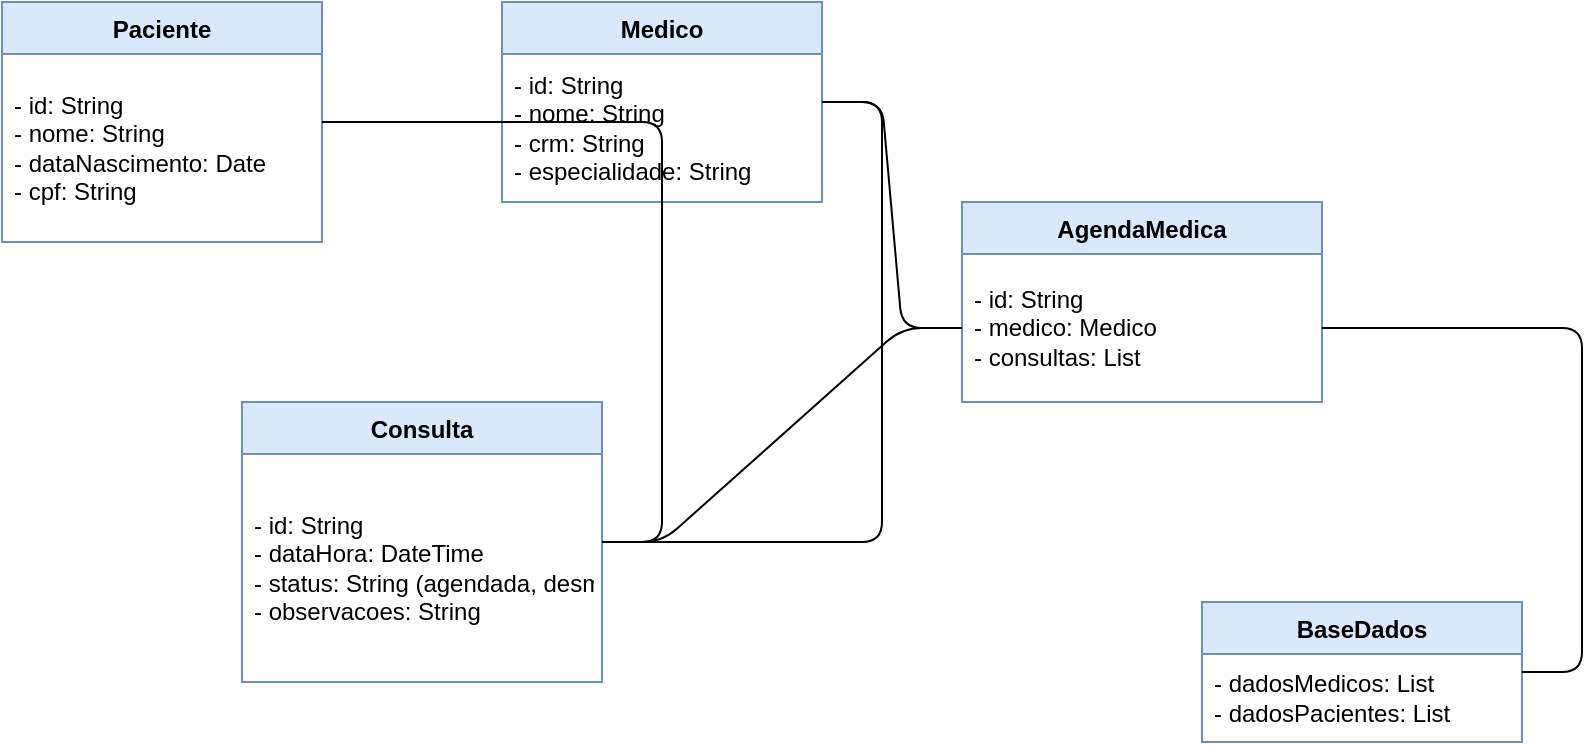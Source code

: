<mxfile version="26.0.9">
  <diagram name="Diagrama de Classes" id="navB35VzRw9iRm46CVdp">
    <mxGraphModel dx="938" dy="640" grid="1" gridSize="10" guides="1" tooltips="1" connect="1" arrows="1" fold="1" page="1" pageScale="1" pageWidth="827" pageHeight="1169" math="0" shadow="0">
      <root>
        <mxCell id="0" />
        <mxCell id="1" parent="0" />
        <mxCell id="DeJTB9jmPwMNKGj4REmm-1" value="Paciente" style="swimlane;fontStyle=1;align=center;verticalAlign=top;childLayout=stackLayout;horizontal=1;startSize=26;fillColor=#dae8fc;strokeColor=#6c8ebf;" vertex="1" parent="1">
          <mxGeometry x="100" y="100" width="160" height="120" as="geometry" />
        </mxCell>
        <mxCell id="DeJTB9jmPwMNKGj4REmm-2" value="- id: String&lt;br&gt;- nome: String&lt;br&gt;- dataNascimento: Date&lt;br&gt;- cpf: String" style="text;html=1;align=left;verticalAlign=middle;spacingLeft=4;spacingRight=4;overflow=hidden;rotatable=0;points=[[0,0.5],[1,0.5]];portConstraint=eastwest;" vertex="1" parent="DeJTB9jmPwMNKGj4REmm-1">
          <mxGeometry y="26" width="160" height="94" as="geometry" />
        </mxCell>
        <mxCell id="DeJTB9jmPwMNKGj4REmm-3" value="Medico" style="swimlane;fontStyle=1;align=center;verticalAlign=top;childLayout=stackLayout;horizontal=1;startSize=26;fillColor=#dae8fc;strokeColor=#6c8ebf;" vertex="1" parent="1">
          <mxGeometry x="350" y="100" width="160" height="100" as="geometry" />
        </mxCell>
        <mxCell id="DeJTB9jmPwMNKGj4REmm-4" value="- id: String&lt;br&gt;- nome: String&lt;br&gt;- crm: String&lt;br&gt;- especialidade: String" style="text;html=1;align=left;verticalAlign=middle;spacingLeft=4;spacingRight=4;overflow=hidden;rotatable=0;points=[[0,0.5],[1,0.5]];portConstraint=eastwest;" vertex="1" parent="DeJTB9jmPwMNKGj4REmm-3">
          <mxGeometry y="26" width="160" height="74" as="geometry" />
        </mxCell>
        <mxCell id="DeJTB9jmPwMNKGj4REmm-5" value="Consulta" style="swimlane;fontStyle=1;align=center;verticalAlign=top;childLayout=stackLayout;horizontal=1;startSize=26;fillColor=#dae8fc;strokeColor=#6c8ebf;" vertex="1" parent="1">
          <mxGeometry x="220" y="300" width="180" height="140" as="geometry" />
        </mxCell>
        <mxCell id="DeJTB9jmPwMNKGj4REmm-6" value="- id: String&lt;br&gt;- dataHora: DateTime&lt;br&gt;- status: String (agendada, desmarcada, reagendada)&lt;br&gt;- observacoes: String" style="text;html=1;align=left;verticalAlign=middle;spacingLeft=4;spacingRight=4;overflow=hidden;rotatable=0;points=[[0,0.5],[1,0.5]];portConstraint=eastwest;" vertex="1" parent="DeJTB9jmPwMNKGj4REmm-5">
          <mxGeometry y="26" width="180" height="114" as="geometry" />
        </mxCell>
        <mxCell id="DeJTB9jmPwMNKGj4REmm-7" value="AgendaMedica" style="swimlane;fontStyle=1;align=center;verticalAlign=top;childLayout=stackLayout;horizontal=1;startSize=26;fillColor=#dae8fc;strokeColor=#6c8ebf;" vertex="1" parent="1">
          <mxGeometry x="580" y="200" width="180" height="100" as="geometry" />
        </mxCell>
        <mxCell id="DeJTB9jmPwMNKGj4REmm-8" value="- id: String&lt;br&gt;- medico: Medico&lt;br&gt;- consultas: List&lt;Consulta&gt;" style="text;html=1;align=left;verticalAlign=middle;spacingLeft=4;spacingRight=4;overflow=hidden;rotatable=0;points=[[0,0.5],[1,0.5]];portConstraint=eastwest;" vertex="1" parent="DeJTB9jmPwMNKGj4REmm-7">
          <mxGeometry y="26" width="180" height="74" as="geometry" />
        </mxCell>
        <mxCell id="DeJTB9jmPwMNKGj4REmm-9" value="" style="endArrow=none;html=1;edgeStyle=entityRelationEdgeStyle;startFill=0;endFill=0;endSize=6;startSize=6;" edge="1" parent="1" source="DeJTB9jmPwMNKGj4REmm-1" target="DeJTB9jmPwMNKGj4REmm-5">
          <mxGeometry width="100" height="100" relative="1" as="geometry">
            <mxPoint x="180" y="220" as="sourcePoint" />
            <mxPoint x="180" y="300" as="targetPoint" />
          </mxGeometry>
        </mxCell>
        <mxCell id="DeJTB9jmPwMNKGj4REmm-10" value="1" style="edgeLabel;html=1;align=center;verticalAlign=middle;resizable=0;points=[];" relativenormal="0.25" parent="DeJTB9jmPwMNKGj4REmm-9">
          <mxPoint x="-16" y="-10" as="offset" />
        </mxCell>
        <mxCell id="DeJTB9jmPwMNKGj4REmm-11" value="N" style="edgeLabel;html=1;align=center;verticalAlign=middle;resizable=0;points=[];" relativenormal="-0.25" parent="DeJTB9jmPwMNKGj4REmm-9">
          <mxPoint x="-16" y="10" as="offset" />
        </mxCell>
        <mxCell id="DeJTB9jmPwMNKGj4REmm-12" value="" style="endArrow=none;html=1;edgeStyle=entityRelationEdgeStyle;startFill=0;endFill=0;endSize=6;startSize=6;" edge="1" parent="1" source="DeJTB9jmPwMNKGj4REmm-3" target="DeJTB9jmPwMNKGj4REmm-5">
          <mxGeometry width="100" height="100" relative="1" as="geometry">
            <mxPoint x="430" y="200" as="sourcePoint" />
            <mxPoint x="310" y="300" as="targetPoint" />
          </mxGeometry>
        </mxCell>
        <mxCell id="DeJTB9jmPwMNKGj4REmm-13" value="1" style="edgeLabel;html=1;align=center;verticalAlign=middle;resizable=0;points=[];" relativenormal="0.25" parent="DeJTB9jmPwMNKGj4REmm-12">
          <mxPoint x="16" y="-10" as="offset" />
        </mxCell>
        <mxCell id="DeJTB9jmPwMNKGj4REmm-14" value="N" style="edgeLabel;html=1;align=center;verticalAlign=middle;resizable=0;points=[];" relativenormal="-0.25" parent="DeJTB9jmPwMNKGj4REmm-12">
          <mxPoint x="16" y="10" as="offset" />
        </mxCell>
        <mxCell id="DeJTB9jmPwMNKGj4REmm-15" value="" style="endArrow=none;html=1;edgeStyle=entityRelationEdgeStyle;startFill=0;endFill=0;endSize=6;startSize=6;" edge="1" parent="1" source="DeJTB9jmPwMNKGj4REmm-3" target="DeJTB9jmPwMNKGj4REmm-8">
          <mxGeometry width="100" height="100" relative="1" as="geometry">
            <mxPoint x="500" y="200" as="sourcePoint" />
            <mxPoint x="580" y="230" as="targetPoint" />
          </mxGeometry>
        </mxCell>
        <mxCell id="DeJTB9jmPwMNKGj4REmm-16" value="1" style="edgeLabel;html=1;align=center;verticalAlign=middle;resizable=0;points=[];" relativenormal="0.25" parent="DeJTB9jmPwMNKGj4REmm-15">
          <mxPoint x="-16" y="-10" as="offset" />
        </mxCell>
        <mxCell id="DeJTB9jmPwMNKGj4REmm-17" value="1" style="edgeLabel;html=1;align=center;verticalAlign=middle;resizable=0;points=[];" relativenormal="-0.25" parent="DeJTB9jmPwMNKGj4REmm-15">
          <mxPoint x="-16" y="10" as="offset" />
        </mxCell>
        <mxCell id="DeJTB9jmPwMNKGj4REmm-18" value="" style="endArrow=none;html=1;edgeStyle=entityRelationEdgeStyle;startFill=0;endFill=0;endSize=6;startSize=6;" edge="1" parent="1" source="DeJTB9jmPwMNKGj4REmm-5" target="DeJTB9jmPwMNKGj4REmm-8">
          <mxGeometry width="100" height="100" relative="1" as="geometry">
            <mxPoint x="400" y="370" as="sourcePoint" />
            <mxPoint x="580" y="270" as="targetPoint" />
          </mxGeometry>
        </mxCell>
        <mxCell id="DeJTB9jmPwMNKGj4REmm-19" value="N" style="edgeLabel;html=1;align=center;verticalAlign=middle;resizable=0;points=[];" relativenormal="0.25" parent="DeJTB9jmPwMNKGj4REmm-18">
          <mxPoint x="16" y="10" as="offset" />
        </mxCell>
        <mxCell id="DeJTB9jmPwMNKGj4REmm-20" value="1" style="edgeLabel;html=1;align=center;verticalAlign=middle;resizable=0;points=[];" relativenormal="-0.25" parent="DeJTB9jmPwMNKGj4REmm-18">
          <mxPoint x="-16" y="10" as="offset" />
        </mxCell>
        <mxCell id="DeJTB9jmPwMNKGj4REmm-21" value="BaseDados" style="swimlane;fontStyle=1;align=center;verticalAlign=top;childLayout=stackLayout;horizontal=1;startSize=26;fillColor=#dae8fc;strokeColor=#6c8ebf;" vertex="1" parent="1">
          <mxGeometry x="700" y="400" width="160" height="70" as="geometry" />
        </mxCell>
        <mxCell id="DeJTB9jmPwMNKGj4REmm-22" value="- dadosMedicos: List&lt;Medico&gt;&lt;br&gt;- dadosPacientes: List&lt;Paciente&gt;" style="text;html=1;align=left;verticalAlign=middle;spacingLeft=4;spacingRight=4;overflow=hidden;rotatable=0;points=[[0,0.5],[1,0.5]];portConstraint=eastwest;" vertex="1" parent="DeJTB9jmPwMNKGj4REmm-21">
          <mxGeometry y="26" width="160" height="44" as="geometry" />
        </mxCell>
        <mxCell id="DeJTB9jmPwMNKGj4REmm-23" value="" style="endArrow=none;html=1;edgeStyle=entityRelationEdgeStyle;startFill=0;endFill=0;endSize=6;startSize=6;" edge="1" parent="1" source="DeJTB9jmPwMNKGj4REmm-8" target="DeJTB9jmPwMNKGj4REmm-21">
          <mxGeometry width="100" height="100" relative="1" as="geometry">
            <mxPoint x="750" y="300" as="sourcePoint" />
            <mxPoint x="750" y="400" as="targetPoint" />
          </mxGeometry>
        </mxCell>
        <mxCell id="DeJTB9jmPwMNKGj4REmm-24" value="1" style="edgeLabel;html=1;align=center;verticalAlign=middle;resizable=0;points=[];" relativenormal="0.25" parent="DeJTB9jmPwMNKGj4REmm-23">
          <mxPoint x="16" y="-10" as="offset" />
        </mxCell>
        <mxCell id="DeJTB9jmPwMNKGj4REmm-25" value="1" style="edgeLabel;html=1;align=center;verticalAlign=middle;resizable=0;points=[];" relativenormal="-0.25" parent="DeJTB9jmPwMNKGj4REmm-23">
          <mxPoint x="16" y="10" as="offset" />
        </mxCell>
      </root>
    </mxGraphModel>
  </diagram>
</mxfile>
